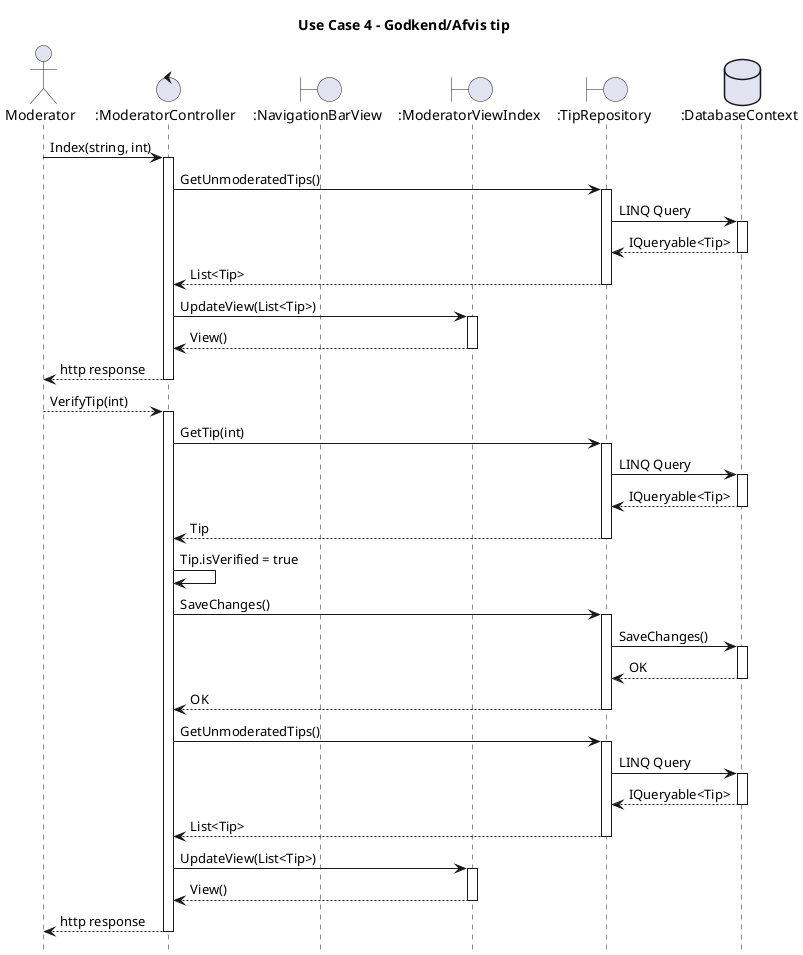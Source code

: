 @startuml

title Use Case 4 - Godkend/Afvis tip
hide footbox
actor       "Moderator"       as mod
control       ":ModeratorController"       as modcont
boundary       ":NavigationBarView"       as navbar
boundary       ":ModeratorViewIndex"       as modindex
boundary       ":TipRepository"       as tipsrepo
database       ":DatabaseContext"       as db

mod -> modcont: Index(string, int)

Activate modcont
modcont -> tipsrepo: GetUnmoderatedTips()

Activate tipsrepo
tipsrepo -> db: LINQ Query

Activate db
db --> tipsrepo: IQueryable<Tip>
Deactivate db

tipsrepo --> modcont: List<Tip>
Deactivate tipsrepo

modcont -> modindex: UpdateView(List<Tip>)

Activate modindex
modindex --> modcont: View()
Deactivate modindex

modcont --> mod: http response
Deactivate modcont


mod --> modcont: VerifyTip(int)

Activate modcont
modcont -> tipsrepo: GetTip(int)

Activate tipsrepo
tipsrepo -> db: LINQ Query

Activate db
db --> tipsrepo: IQueryable<Tip>
Deactivate db

tipsrepo --> modcont: Tip
Deactivate tipsrepo

modcont -> modcont :Tip.isVerified = true
modcont -> tipsrepo: SaveChanges()

Activate tipsrepo
tipsrepo -> db: SaveChanges()

Activate db
db --> tipsrepo: OK
Deactivate db

tipsrepo --> modcont: OK
Deactivate tipsrepo

modcont -> tipsrepo: GetUnmoderatedTips()

Activate tipsrepo
tipsrepo -> db: LINQ Query

Activate db
db --> tipsrepo: IQueryable<Tip>
Deactivate db

tipsrepo --> modcont: List<Tip>
Deactivate tipsrepo

modcont -> modindex: UpdateView(List<Tip>)

Activate modindex
modindex --> modcont: View()
Deactivate modindex

modcont --> mod: http response
Deactivate modcont




@enduml